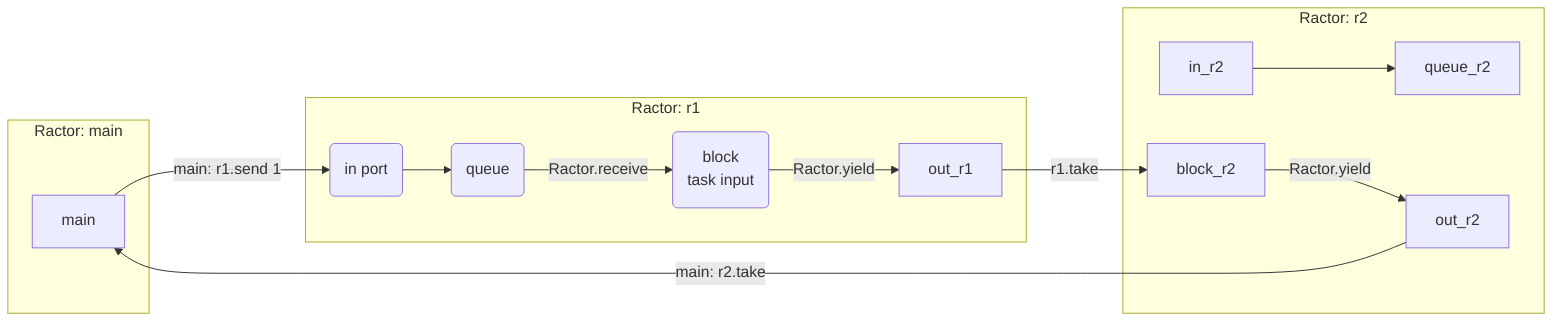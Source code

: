 graph LR
    main -->|main: r1.send 1| in_r1
    in_r1 --> queue_r1
    queue_r1 --> |Ractor.receive| block_r1
    block_r1 --> |Ractor.yield| out_r1
    in_r2 --> queue_r2
    out_r1 --> |r1.take| block_r2
    block_r2 --> |Ractor.yield| out_r2
    out_r2 --> |main: r2.take| main
    subgraph Ractor: r1
    in_r1(in port)
    queue_r1(queue)
    block_r1(block <br> task input)
    out_r1
    end
    subgraph Ractor: r2
    in_r2
    queue_r2
    block_r2
    out_r2
    end
    subgraph Ractor: main
    main
    end